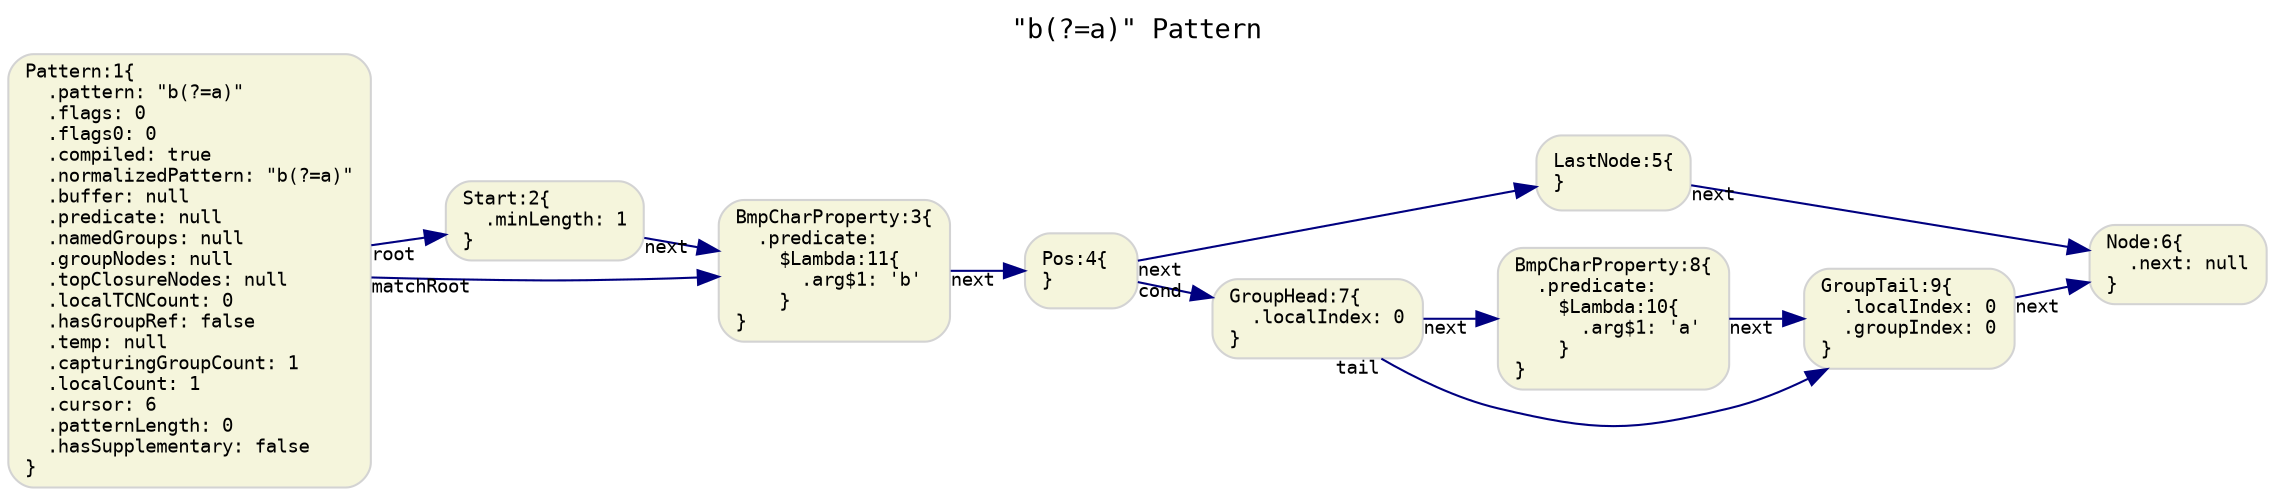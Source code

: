 digraph G {
  rankdir=LR;
  labelloc="t";
  label="\"b(?=a)\" Pattern\l";
  graph [fontname="Monospace", fontsize="13"]

  // default nodes
  node [fontname="Monospace", fontsize="9", shape="box", style="rounded,filled", color="LightGray", fillcolor="Beige"]
  1[ label="Pattern:1\{\l  .pattern: \"b(?=a)\"\l  .flags: 0\l  .flags0: 0\l  .compiled: true\l  .normalizedPattern: \"b(?=a)\"\l  .buffer: null\l  .predicate: null\l  .namedGroups: null\l  .groupNodes: null\l  .topClosureNodes: null\l  .localTCNCount: 0\l  .hasGroupRef: false\l  .temp: null\l  .capturingGroupCount: 1\l  .localCount: 1\l  .cursor: 6\l  .patternLength: 0\l  .hasSupplementary: false\l\}\l" ]
  2[ label="Start:2\{\l  .minLength: 1\l\}\l" ]
  3[ label="BmpCharProperty:3\{\l  .predicate:\l    $Lambda:11\{\l      .arg$1: 'b'\l    \}\l\}\l" ]
  4[ label="Pos:4\{\l\}\l" ]
  5[ label="LastNode:5\{\l\}\l" ]
  6[ label="Node:6\{\l  .next: null\l\}\l" ]
  7[ label="GroupHead:7\{\l  .localIndex: 0\l\}\l" ]
  8[ label="BmpCharProperty:8\{\l  .predicate:\l    $Lambda:10\{\l      .arg$1: 'a'\l    \}\l\}\l" ]
  9[ label="GroupTail:9\{\l  .localIndex: 0\l  .groupIndex: 0\l\}\l" ]

  // default edges
  edge [fontname="Monospace", fontsize="9", color="Navy"]
  5 -> 6 [ label="",  taillabel="next" ]
  4 -> 5 [ label="",  taillabel="next" ]
  9 -> 6 [ label="",  taillabel="next" ]
  8 -> 9 [ label="",  taillabel="next" ]
  7 -> 8 [ label="",  taillabel="next" ]
  7 -> 9 [ label="",  taillabel="tail" ]
  4 -> 7 [ label="",  taillabel="cond" ]
  3 -> 4 [ label="",  taillabel="next" ]
  2 -> 3 [ label="",  taillabel="next" ]
  1 -> 2 [ label="",  taillabel="root" ]
  1 -> 3 [ label="",  taillabel="matchRoot" ]
}
